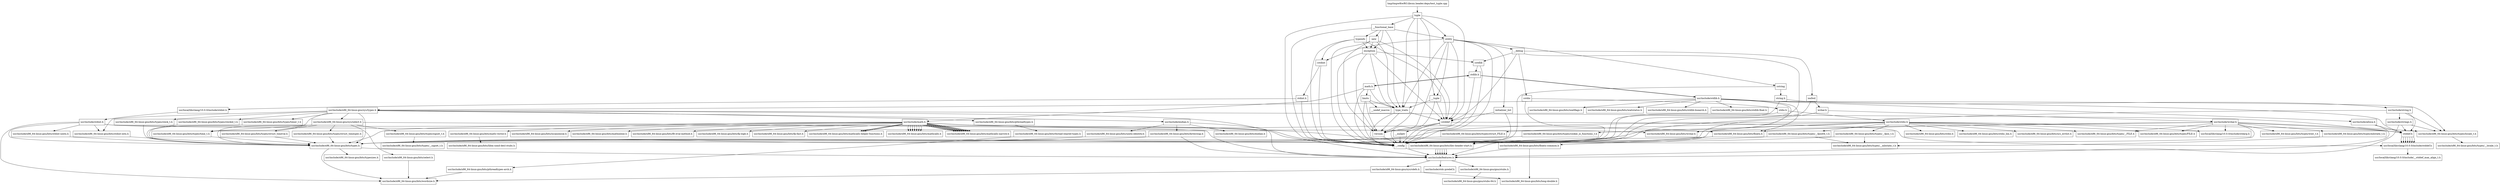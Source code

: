 digraph "dependencies" {
  header_1 [ shape="box", label="tuple"];
  header_0 [ shape="box", label="tmp/tmpw8iwRO.libcxx.header.deps/test_tuple.cpp"];
  header_2 [ shape="box", label="__config"];
  header_3 [ shape="box", label="usr/include/features.h"];
  header_4 [ shape="box", label="usr/include/stdc-predef.h"];
  header_5 [ shape="box", label="usr/include/x86_64-linux-gnu/sys/cdefs.h"];
  header_6 [ shape="box", label="usr/include/x86_64-linux-gnu/bits/wordsize.h"];
  header_7 [ shape="box", label="usr/include/x86_64-linux-gnu/bits/long-double.h"];
  header_8 [ shape="box", label="usr/include/x86_64-linux-gnu/gnu/stubs.h"];
  header_9 [ shape="box", label="usr/include/x86_64-linux-gnu/gnu/stubs-64.h"];
  header_11 [ shape="box", label="__tuple"];
  header_12 [ shape="box", label="cstddef"];
  header_13 [ shape="box", label="version"];
  header_14 [ shape="box", label="usr/local/lib/clang/10.0.0/include/stddef.h"];
  header_15 [ shape="box", label="usr/local/lib/clang/10.0.0/include/__stddef_max_align_t.h"];
  header_16 [ shape="box", label="__nullptr"];
  header_17 [ shape="box", label="type_traits"];
  header_18 [ shape="box", label="__functional_base"];
  header_19 [ shape="box", label="typeinfo"];
  header_20 [ shape="box", label="exception"];
  header_21 [ shape="box", label="cstdlib"];
  header_22 [ shape="box", label="stdlib.h"];
  header_23 [ shape="box", label="usr/include/stdlib.h"];
  header_24 [ shape="box", label="usr/include/x86_64-linux-gnu/bits/libc-header-start.h"];
  header_25 [ shape="box", label="stddef.h"];
  header_26 [ shape="box", label="usr/include/x86_64-linux-gnu/bits/waitflags.h"];
  header_27 [ shape="box", label="usr/include/x86_64-linux-gnu/bits/waitstatus.h"];
  header_28 [ shape="box", label="usr/include/x86_64-linux-gnu/bits/floatn.h"];
  header_29 [ shape="box", label="usr/include/x86_64-linux-gnu/bits/floatn-common.h"];
  header_30 [ shape="box", label="usr/include/x86_64-linux-gnu/bits/types/locale_t.h"];
  header_31 [ shape="box", label="usr/include/x86_64-linux-gnu/bits/types/__locale_t.h"];
  header_32 [ shape="box", label="usr/include/x86_64-linux-gnu/sys/types.h"];
  header_33 [ shape="box", label="usr/include/x86_64-linux-gnu/bits/types.h"];
  header_34 [ shape="box", label="usr/include/x86_64-linux-gnu/bits/typesizes.h"];
  header_35 [ shape="box", label="usr/include/x86_64-linux-gnu/bits/types/clock_t.h"];
  header_36 [ shape="box", label="usr/include/x86_64-linux-gnu/bits/types/clockid_t.h"];
  header_37 [ shape="box", label="usr/include/x86_64-linux-gnu/bits/types/time_t.h"];
  header_38 [ shape="box", label="usr/include/x86_64-linux-gnu/bits/types/timer_t.h"];
  header_39 [ shape="box", label="usr/include/x86_64-linux-gnu/bits/stdint-intn.h"];
  header_40 [ shape="box", label="usr/include/endian.h"];
  header_41 [ shape="box", label="usr/include/x86_64-linux-gnu/bits/endian.h"];
  header_42 [ shape="box", label="usr/include/x86_64-linux-gnu/bits/byteswap.h"];
  header_43 [ shape="box", label="usr/include/x86_64-linux-gnu/bits/uintn-identity.h"];
  header_44 [ shape="box", label="usr/include/x86_64-linux-gnu/sys/select.h"];
  header_45 [ shape="box", label="usr/include/x86_64-linux-gnu/bits/select.h"];
  header_46 [ shape="box", label="usr/include/x86_64-linux-gnu/bits/types/sigset_t.h"];
  header_47 [ shape="box", label="usr/include/x86_64-linux-gnu/bits/types/__sigset_t.h"];
  header_48 [ shape="box", label="usr/include/x86_64-linux-gnu/bits/types/struct_timeval.h"];
  header_49 [ shape="box", label="usr/include/x86_64-linux-gnu/bits/types/struct_timespec.h"];
  header_50 [ shape="box", label="usr/include/x86_64-linux-gnu/bits/pthreadtypes.h"];
  header_51 [ shape="box", label="usr/include/x86_64-linux-gnu/bits/thread-shared-types.h"];
  header_52 [ shape="box", label="usr/include/x86_64-linux-gnu/bits/pthreadtypes-arch.h"];
  header_53 [ shape="box", label="usr/include/alloca.h"];
  header_54 [ shape="box", label="usr/include/x86_64-linux-gnu/bits/stdlib-bsearch.h"];
  header_55 [ shape="box", label="usr/include/x86_64-linux-gnu/bits/stdlib-float.h"];
  header_56 [ shape="box", label="math.h"];
  header_57 [ shape="box", label="usr/include/math.h"];
  header_58 [ shape="box", label="usr/include/x86_64-linux-gnu/bits/math-vector.h"];
  header_59 [ shape="box", label="usr/include/x86_64-linux-gnu/bits/libm-simd-decl-stubs.h"];
  header_60 [ shape="box", label="usr/include/x86_64-linux-gnu/bits/flt-eval-method.h"];
  header_61 [ shape="box", label="usr/include/x86_64-linux-gnu/bits/fp-logb.h"];
  header_62 [ shape="box", label="usr/include/x86_64-linux-gnu/bits/fp-fast.h"];
  header_63 [ shape="box", label="usr/include/x86_64-linux-gnu/bits/mathcalls-helper-functions.h"];
  header_64 [ shape="box", label="usr/include/x86_64-linux-gnu/bits/mathcalls.h"];
  header_65 [ shape="box", label="usr/include/x86_64-linux-gnu/bits/mathcalls-narrow.h"];
  header_66 [ shape="box", label="usr/include/x86_64-linux-gnu/bits/iscanonical.h"];
  header_67 [ shape="box", label="usr/include/x86_64-linux-gnu/bits/mathinline.h"];
  header_68 [ shape="box", label="limits"];
  header_69 [ shape="box", label="__undef_macros"];
  header_70 [ shape="box", label="cstdint"];
  header_71 [ shape="box", label="stdint.h"];
  header_72 [ shape="box", label="usr/local/lib/clang/10.0.0/include/stdint.h"];
  header_73 [ shape="box", label="usr/include/stdint.h"];
  header_74 [ shape="box", label="usr/include/x86_64-linux-gnu/bits/wchar.h"];
  header_75 [ shape="box", label="usr/include/x86_64-linux-gnu/bits/stdint-uintn.h"];
  header_76 [ shape="box", label="new"];
  header_77 [ shape="box", label="utility"];
  header_78 [ shape="box", label="initializer_list"];
  header_79 [ shape="box", label="cstring"];
  header_80 [ shape="box", label="string.h"];
  header_81 [ shape="box", label="usr/include/string.h"];
  header_82 [ shape="box", label="usr/include/strings.h"];
  header_83 [ shape="box", label="__debug"];
  header_84 [ shape="box", label="iosfwd"];
  header_85 [ shape="box", label="wchar.h"];
  header_86 [ shape="box", label="usr/include/wchar.h"];
  header_87 [ shape="box", label="usr/local/lib/clang/10.0.0/include/stdarg.h"];
  header_88 [ shape="box", label="usr/include/x86_64-linux-gnu/bits/types/wint_t.h"];
  header_89 [ shape="box", label="usr/include/x86_64-linux-gnu/bits/types/mbstate_t.h"];
  header_90 [ shape="box", label="usr/include/x86_64-linux-gnu/bits/types/__mbstate_t.h"];
  header_91 [ shape="box", label="usr/include/x86_64-linux-gnu/bits/types/__FILE.h"];
  header_92 [ shape="box", label="usr/include/x86_64-linux-gnu/bits/types/FILE.h"];
  header_93 [ shape="box", label="cstdio"];
  header_94 [ shape="box", label="stdio.h"];
  header_95 [ shape="box", label="usr/include/stdio.h"];
  header_96 [ shape="box", label="usr/include/x86_64-linux-gnu/bits/types/__fpos_t.h"];
  header_97 [ shape="box", label="usr/include/x86_64-linux-gnu/bits/types/__fpos64_t.h"];
  header_98 [ shape="box", label="usr/include/x86_64-linux-gnu/bits/types/struct_FILE.h"];
  header_99 [ shape="box", label="usr/include/x86_64-linux-gnu/bits/types/cookie_io_functions_t.h"];
  header_100 [ shape="box", label="usr/include/x86_64-linux-gnu/bits/stdio_lim.h"];
  header_101 [ shape="box", label="usr/include/x86_64-linux-gnu/bits/sys_errlist.h"];
  header_102 [ shape="box", label="usr/include/x86_64-linux-gnu/bits/stdio.h"];
  header_86 -> header_24;
  header_86 -> header_28;
  header_86 -> header_25;
  header_86 -> header_87;
  header_86 -> header_74;
  header_86 -> header_88;
  header_86 -> header_89;
  header_86 -> header_91;
  header_86 -> header_92;
  header_86 -> header_30;
  header_70 -> header_2;
  header_70 -> header_71;
  header_82 -> header_3;
  header_82 -> header_25;
  header_82 -> header_30;
  header_8 -> header_9;
  header_30 -> header_31;
  header_75 -> header_33;
  header_77 -> header_2;
  header_77 -> header_11;
  header_77 -> header_17;
  header_77 -> header_78;
  header_77 -> header_12;
  header_77 -> header_79;
  header_77 -> header_70;
  header_77 -> header_13;
  header_77 -> header_83;
  header_24 -> header_3;
  header_24 -> header_3;
  header_24 -> header_3;
  header_24 -> header_3;
  header_24 -> header_3;
  header_24 -> header_3;
  header_12 -> header_2;
  header_12 -> header_13;
  header_12 -> header_14;
  header_12 -> header_16;
  header_0 -> header_1;
  header_33 -> header_3;
  header_33 -> header_6;
  header_33 -> header_34;
  header_78 -> header_2;
  header_78 -> header_12;
  header_35 -> header_33;
  header_43 -> header_33;
  header_58 -> header_59;
  header_32 -> header_3;
  header_32 -> header_33;
  header_32 -> header_35;
  header_32 -> header_36;
  header_32 -> header_37;
  header_32 -> header_38;
  header_32 -> header_25;
  header_32 -> header_39;
  header_32 -> header_40;
  header_32 -> header_44;
  header_32 -> header_50;
  header_50 -> header_51;
  header_80 -> header_2;
  header_80 -> header_81;
  header_98 -> header_33;
  header_94 -> header_2;
  header_94 -> header_95;
  header_84 -> header_2;
  header_84 -> header_85;
  header_73 -> header_24;
  header_73 -> header_33;
  header_73 -> header_74;
  header_73 -> header_6;
  header_73 -> header_39;
  header_73 -> header_75;
  header_51 -> header_52;
  header_17 -> header_2;
  header_17 -> header_12;
  header_17 -> header_13;
  header_39 -> header_33;
  header_5 -> header_6;
  header_5 -> header_7;
  header_11 -> header_2;
  header_11 -> header_12;
  header_11 -> header_17;
  header_3 -> header_4;
  header_3 -> header_5;
  header_3 -> header_8;
  header_2 -> header_3;
  header_45 -> header_6;
  header_83 -> header_2;
  header_83 -> header_84;
  header_83 -> header_21;
  header_83 -> header_93;
  header_83 -> header_12;
  header_16 -> header_2;
  header_1 -> header_2;
  header_1 -> header_11;
  header_1 -> header_12;
  header_1 -> header_17;
  header_1 -> header_18;
  header_1 -> header_77;
  header_1 -> header_13;
  header_44 -> header_3;
  header_44 -> header_33;
  header_44 -> header_45;
  header_44 -> header_46;
  header_44 -> header_37;
  header_44 -> header_48;
  header_44 -> header_49;
  header_72 -> header_73;
  header_76 -> header_2;
  header_76 -> header_20;
  header_76 -> header_17;
  header_76 -> header_12;
  header_76 -> header_13;
  header_57 -> header_24;
  header_57 -> header_33;
  header_57 -> header_58;
  header_57 -> header_28;
  header_57 -> header_60;
  header_57 -> header_61;
  header_57 -> header_62;
  header_57 -> header_63;
  header_57 -> header_64;
  header_57 -> header_63;
  header_57 -> header_64;
  header_57 -> header_63;
  header_57 -> header_64;
  header_57 -> header_64;
  header_57 -> header_64;
  header_57 -> header_64;
  header_57 -> header_64;
  header_57 -> header_65;
  header_57 -> header_65;
  header_57 -> header_65;
  header_57 -> header_65;
  header_57 -> header_65;
  header_57 -> header_65;
  header_57 -> header_65;
  header_57 -> header_65;
  header_57 -> header_65;
  header_57 -> header_66;
  header_57 -> header_67;
  header_85 -> header_2;
  header_85 -> header_86;
  header_71 -> header_2;
  header_71 -> header_72;
  header_38 -> header_33;
  header_99 -> header_33;
  header_46 -> header_47;
  header_89 -> header_90;
  header_53 -> header_3;
  header_53 -> header_25;
  header_79 -> header_2;
  header_79 -> header_80;
  header_20 -> header_2;
  header_20 -> header_12;
  header_20 -> header_21;
  header_20 -> header_17;
  header_20 -> header_13;
  header_96 -> header_33;
  header_96 -> header_90;
  header_23 -> header_24;
  header_23 -> header_25;
  header_23 -> header_26;
  header_23 -> header_27;
  header_23 -> header_28;
  header_23 -> header_30;
  header_23 -> header_32;
  header_23 -> header_53;
  header_23 -> header_54;
  header_23 -> header_55;
  header_40 -> header_3;
  header_40 -> header_41;
  header_40 -> header_42;
  header_40 -> header_43;
  header_28 -> header_3;
  header_28 -> header_29;
  header_48 -> header_33;
  header_14 -> header_15;
  header_37 -> header_33;
  header_36 -> header_33;
  header_19 -> header_2;
  header_19 -> header_20;
  header_19 -> header_12;
  header_19 -> header_70;
  header_25 -> header_14;
  header_25 -> header_14;
  header_25 -> header_14;
  header_25 -> header_14;
  header_25 -> header_14;
  header_25 -> header_14;
  header_25 -> header_14;
  header_56 -> header_2;
  header_56 -> header_22;
  header_56 -> header_57;
  header_56 -> header_17;
  header_56 -> header_68;
  header_13 -> header_2;
  header_18 -> header_2;
  header_18 -> header_17;
  header_18 -> header_19;
  header_18 -> header_20;
  header_18 -> header_76;
  header_18 -> header_77;
  header_42 -> header_3;
  header_42 -> header_33;
  header_97 -> header_33;
  header_97 -> header_90;
  header_22 -> header_2;
  header_22 -> header_23;
  header_22 -> header_56;
  header_22 -> header_23;
  header_93 -> header_2;
  header_93 -> header_94;
  header_95 -> header_24;
  header_95 -> header_25;
  header_95 -> header_87;
  header_95 -> header_33;
  header_95 -> header_96;
  header_95 -> header_97;
  header_95 -> header_91;
  header_95 -> header_92;
  header_95 -> header_98;
  header_95 -> header_99;
  header_95 -> header_100;
  header_95 -> header_101;
  header_95 -> header_102;
  header_49 -> header_33;
  header_52 -> header_6;
  header_68 -> header_2;
  header_68 -> header_17;
  header_68 -> header_69;
  header_68 -> header_13;
  header_81 -> header_24;
  header_81 -> header_25;
  header_81 -> header_30;
  header_81 -> header_82;
  header_29 -> header_3;
  header_29 -> header_7;
  header_21 -> header_2;
  header_21 -> header_22;
}
